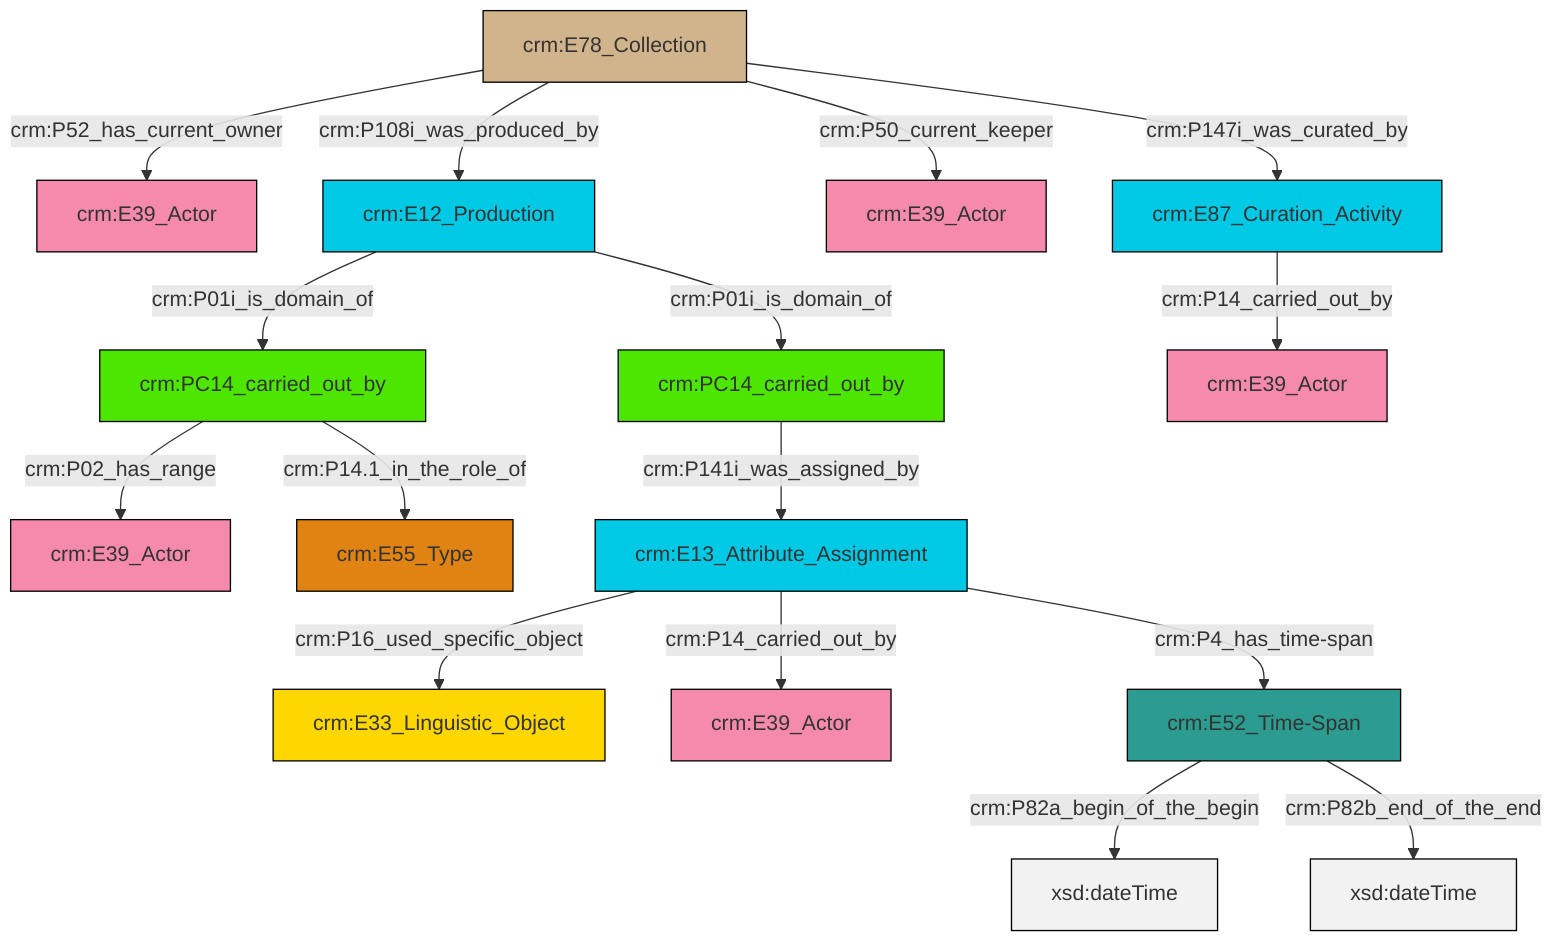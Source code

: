 graph TD
classDef Literal fill:#f2f2f2,stroke:#000000;
classDef CRM_Entity fill:#FFFFFF,stroke:#000000;
classDef Temporal_Entity fill:#00C9E6, stroke:#000000;
classDef Type fill:#E18312, stroke:#000000;
classDef Time-Span fill:#2C9C91, stroke:#000000;
classDef Appellation fill:#FFEB7F, stroke:#000000;
classDef Place fill:#008836, stroke:#000000;
classDef Persistent_Item fill:#B266B2, stroke:#000000;
classDef Conceptual_Object fill:#FFD700, stroke:#000000;
classDef Physical_Thing fill:#D2B48C, stroke:#000000;
classDef Actor fill:#f58aad, stroke:#000000;
classDef PC_Classes fill:#4ce600, stroke:#000000;
classDef Multi fill:#cccccc,stroke:#000000;

0["crm:PC14_carried_out_by"]:::PC_Classes -->|crm:P02_has_range| 1["crm:E39_Actor"]:::Actor
8["crm:E12_Production"]:::Temporal_Entity -->|crm:P01i_is_domain_of| 0["crm:PC14_carried_out_by"]:::PC_Classes
9["crm:E13_Attribute_Assignment"]:::Temporal_Entity -->|crm:P16_used_specific_object| 10["crm:E33_Linguistic_Object"]:::Conceptual_Object
11["crm:E78_Collection"]:::Physical_Thing -->|crm:P52_has_current_owner| 15["crm:E39_Actor"]:::Actor
9["crm:E13_Attribute_Assignment"]:::Temporal_Entity -->|crm:P14_carried_out_by| 13["crm:E39_Actor"]:::Actor
11["crm:E78_Collection"]:::Physical_Thing -->|crm:P108i_was_produced_by| 8["crm:E12_Production"]:::Temporal_Entity
6["crm:PC14_carried_out_by"]:::PC_Classes -->|crm:P141i_was_assigned_by| 9["crm:E13_Attribute_Assignment"]:::Temporal_Entity
19["crm:E52_Time-Span"]:::Time-Span -->|crm:P82a_begin_of_the_begin| 21[xsd:dateTime]:::Literal
0["crm:PC14_carried_out_by"]:::PC_Classes -->|crm:P14.1_in_the_role_of| 22["crm:E55_Type"]:::Type
8["crm:E12_Production"]:::Temporal_Entity -->|crm:P01i_is_domain_of| 6["crm:PC14_carried_out_by"]:::PC_Classes
23["crm:E87_Curation_Activity"]:::Temporal_Entity -->|crm:P14_carried_out_by| 4["crm:E39_Actor"]:::Actor
9["crm:E13_Attribute_Assignment"]:::Temporal_Entity -->|crm:P4_has_time-span| 19["crm:E52_Time-Span"]:::Time-Span
19["crm:E52_Time-Span"]:::Time-Span -->|crm:P82b_end_of_the_end| 28[xsd:dateTime]:::Literal
11["crm:E78_Collection"]:::Physical_Thing -->|crm:P50_current_keeper| 2["crm:E39_Actor"]:::Actor
11["crm:E78_Collection"]:::Physical_Thing -->|crm:P147i_was_curated_by| 23["crm:E87_Curation_Activity"]:::Temporal_Entity